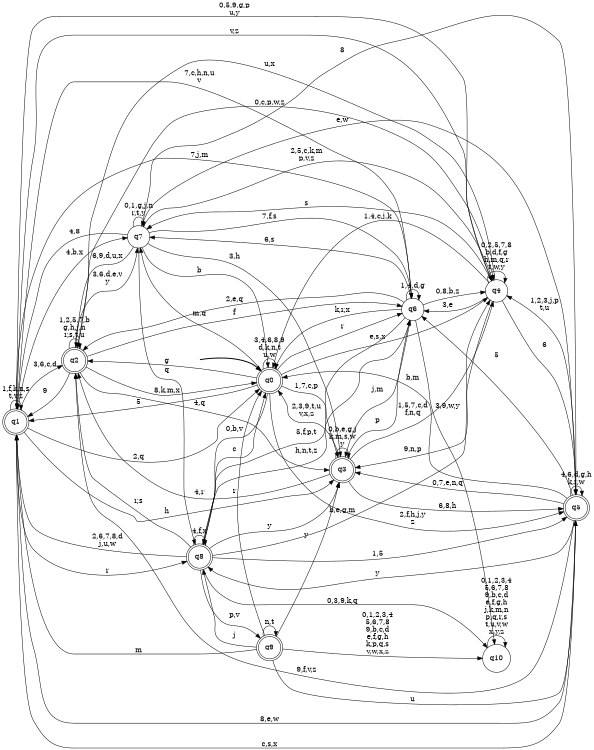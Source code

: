 digraph BlueStar {
__start0 [style = invis, shape = none, label = "", width = 0, height = 0];

rankdir=LR;
size="8,5";

s0 [style="rounded,filled", color="black", fillcolor="white" shape="doublecircle", label="q0"];
s1 [style="rounded,filled", color="black", fillcolor="white" shape="doublecircle", label="q1"];
s2 [style="rounded,filled", color="black", fillcolor="white" shape="doublecircle", label="q2"];
s3 [style="rounded,filled", color="black", fillcolor="white" shape="doublecircle", label="q3"];
s4 [style="filled", color="black", fillcolor="white" shape="circle", label="q4"];
s5 [style="rounded,filled", color="black", fillcolor="white" shape="doublecircle", label="q5"];
s6 [style="filled", color="black", fillcolor="white" shape="circle", label="q6"];
s7 [style="filled", color="black", fillcolor="white" shape="circle", label="q7"];
s8 [style="rounded,filled", color="black", fillcolor="white" shape="doublecircle", label="q8"];
s9 [style="rounded,filled", color="black", fillcolor="white" shape="doublecircle", label="q9"];
s10 [style="filled", color="black", fillcolor="white" shape="circle", label="q10"];
subgraph cluster_main { 
	graph [pad=".75", ranksep="0.15", nodesep="0.15"];
	 style=invis; 
	__start0 -> s0 [penwidth=2];
}
s0 -> s0 [label="3,4,6,8,9\nd,k,n,t\nu,w"];
s0 -> s1 [label="5"];
s0 -> s2 [label="g"];
s0 -> s3 [label="1,7,c,p"];
s0 -> s4 [label="e,s,x"];
s0 -> s5 [label="2,f,h,j,y\nz"];
s0 -> s6 [label="r"];
s0 -> s7 [label="m,q"];
s0 -> s8 [label="0,b,v"];
s1 -> s0 [label="2,q"];
s1 -> s1 [label="1,f,k,n,s\nt,v,z"];
s1 -> s2 [label="3,6,c,d"];
s1 -> s3 [label="h"];
s1 -> s4 [label="0,5,9,g,p\nu,y"];
s1 -> s5 [label="8,e,w"];
s1 -> s6 [label="7,j,m"];
s1 -> s7 [label="4,b,x"];
s1 -> s8 [label="r"];
s2 -> s0 [label="8,k,m,x"];
s2 -> s1 [label="9"];
s2 -> s2 [label="1,2,5,7,b\ng,h,j,n\nr,s,t,u"];
s2 -> s3 [label="4,q"];
s2 -> s4 [label="0,c,p,w,z"];
s2 -> s6 [label="f"];
s2 -> s7 [label="3,6,d,e,v\ny"];
s3 -> s0 [label="2,3,9,t,u\nv,x,z"];
s3 -> s2 [label="4,r"];
s3 -> s3 [label="0,b,e,g,j\nk,m,s,w\ny"];
s3 -> s4 [label="1,5,7,c,d\nf,n,q"];
s3 -> s5 [label="6,8,h"];
s3 -> s6 [label="p"];
s4 -> s0 [label="1,4,c,j,k"];
s4 -> s1 [label="v,z"];
s4 -> s2 [label="u,x"];
s4 -> s3 [label="9,n,p"];
s4 -> s4 [label="0,2,5,7,8\nb,d,f,g\nh,m,q,r\nt,w,y"];
s4 -> s5 [label="6"];
s4 -> s6 [label="3,e"];
s4 -> s7 [label="s"];
s5 -> s0 [label="b,m"];
s5 -> s1 [label="c,s,x"];
s5 -> s2 [label="9,f,v,z"];
s5 -> s3 [label="0,7,e,n,q"];
s5 -> s4 [label="1,2,3,j,p\nt,u"];
s5 -> s5 [label="4,6,d,g,h\nk,r,w"];
s5 -> s6 [label="5"];
s5 -> s7 [label="8"];
s5 -> s8 [label="y"];
s6 -> s0 [label="k,r,x"];
s6 -> s1 [label="7,c,h,n,u\nv"];
s6 -> s2 [label="2,e,q"];
s6 -> s3 [label="j,m"];
s6 -> s4 [label="0,8,b,z"];
s6 -> s6 [label="1,4,d,g"];
s6 -> s7 [label="6,s"];
s6 -> s8 [label="5,f,p,t"];
s6 -> s10 [label="3,9,w,y"];
s7 -> s0 [label="b"];
s7 -> s1 [label="4,8"];
s7 -> s2 [label="6,9,d,u,x"];
s7 -> s3 [label="3,h"];
s7 -> s4 [label="2,5,c,k,m\np,v,z"];
s7 -> s5 [label="e,w"];
s7 -> s6 [label="7,f,s"];
s7 -> s7 [label="0,1,g,j,n\nr,t,y"];
s7 -> s8 [label="q"];
s8 -> s0 [label="c"];
s8 -> s1 [label="2,6,7,8,d\nj,u,w"];
s8 -> s2 [label="r,s"];
s8 -> s3 [label="y"];
s8 -> s4 [label="b,e,g,m"];
s8 -> s5 [label="1,5"];
s8 -> s6 [label="h,n,t,z"];
s8 -> s8 [label="4,f,x"];
s8 -> s9 [label="p,v"];
s8 -> s10 [label="0,3,9,k,q"];
s9 -> s0 [label="r"];
s9 -> s1 [label="m"];
s9 -> s3 [label="y"];
s9 -> s5 [label="u"];
s9 -> s8 [label="j"];
s9 -> s9 [label="n,t"];
s9 -> s10 [label="0,1,2,3,4\n5,6,7,8\n9,b,c,d\ne,f,g,h\nk,p,q,s\nv,w,x,z"];
s10 -> s10 [label="0,1,2,3,4\n5,6,7,8\n9,b,c,d\ne,f,g,h\nj,k,m,n\np,q,r,s\nt,u,v,w\nx,y,z"];

}